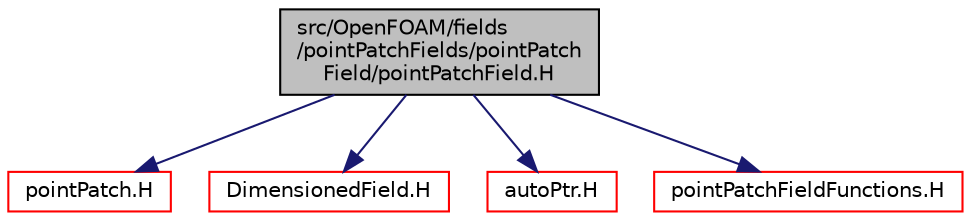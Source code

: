 digraph "src/OpenFOAM/fields/pointPatchFields/pointPatchField/pointPatchField.H"
{
  bgcolor="transparent";
  edge [fontname="Helvetica",fontsize="10",labelfontname="Helvetica",labelfontsize="10"];
  node [fontname="Helvetica",fontsize="10",shape=record];
  Node0 [label="src/OpenFOAM/fields\l/pointPatchFields/pointPatch\lField/pointPatchField.H",height=0.2,width=0.4,color="black", fillcolor="grey75", style="filled", fontcolor="black"];
  Node0 -> Node1 [color="midnightblue",fontsize="10",style="solid",fontname="Helvetica"];
  Node1 [label="pointPatch.H",height=0.2,width=0.4,color="red",URL="$a12272.html"];
  Node0 -> Node124 [color="midnightblue",fontsize="10",style="solid",fontname="Helvetica"];
  Node124 [label="DimensionedField.H",height=0.2,width=0.4,color="red",URL="$a10124.html"];
  Node0 -> Node56 [color="midnightblue",fontsize="10",style="solid",fontname="Helvetica"];
  Node56 [label="autoPtr.H",height=0.2,width=0.4,color="red",URL="$a11828.html"];
  Node0 -> Node158 [color="midnightblue",fontsize="10",style="solid",fontname="Helvetica"];
  Node158 [label="pointPatchFieldFunctions.H",height=0.2,width=0.4,color="red",URL="$a10865.html"];
}
